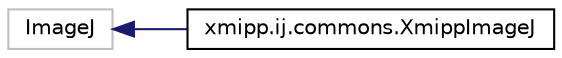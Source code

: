 digraph "Graphical Class Hierarchy"
{
  edge [fontname="Helvetica",fontsize="10",labelfontname="Helvetica",labelfontsize="10"];
  node [fontname="Helvetica",fontsize="10",shape=record];
  rankdir="LR";
  Node221 [label="ImageJ",height=0.2,width=0.4,color="grey75", fillcolor="white", style="filled"];
  Node221 -> Node0 [dir="back",color="midnightblue",fontsize="10",style="solid",fontname="Helvetica"];
  Node0 [label="xmipp.ij.commons.XmippImageJ",height=0.2,width=0.4,color="black", fillcolor="white", style="filled",URL="$classxmipp_1_1ij_1_1commons_1_1XmippImageJ.html"];
}
